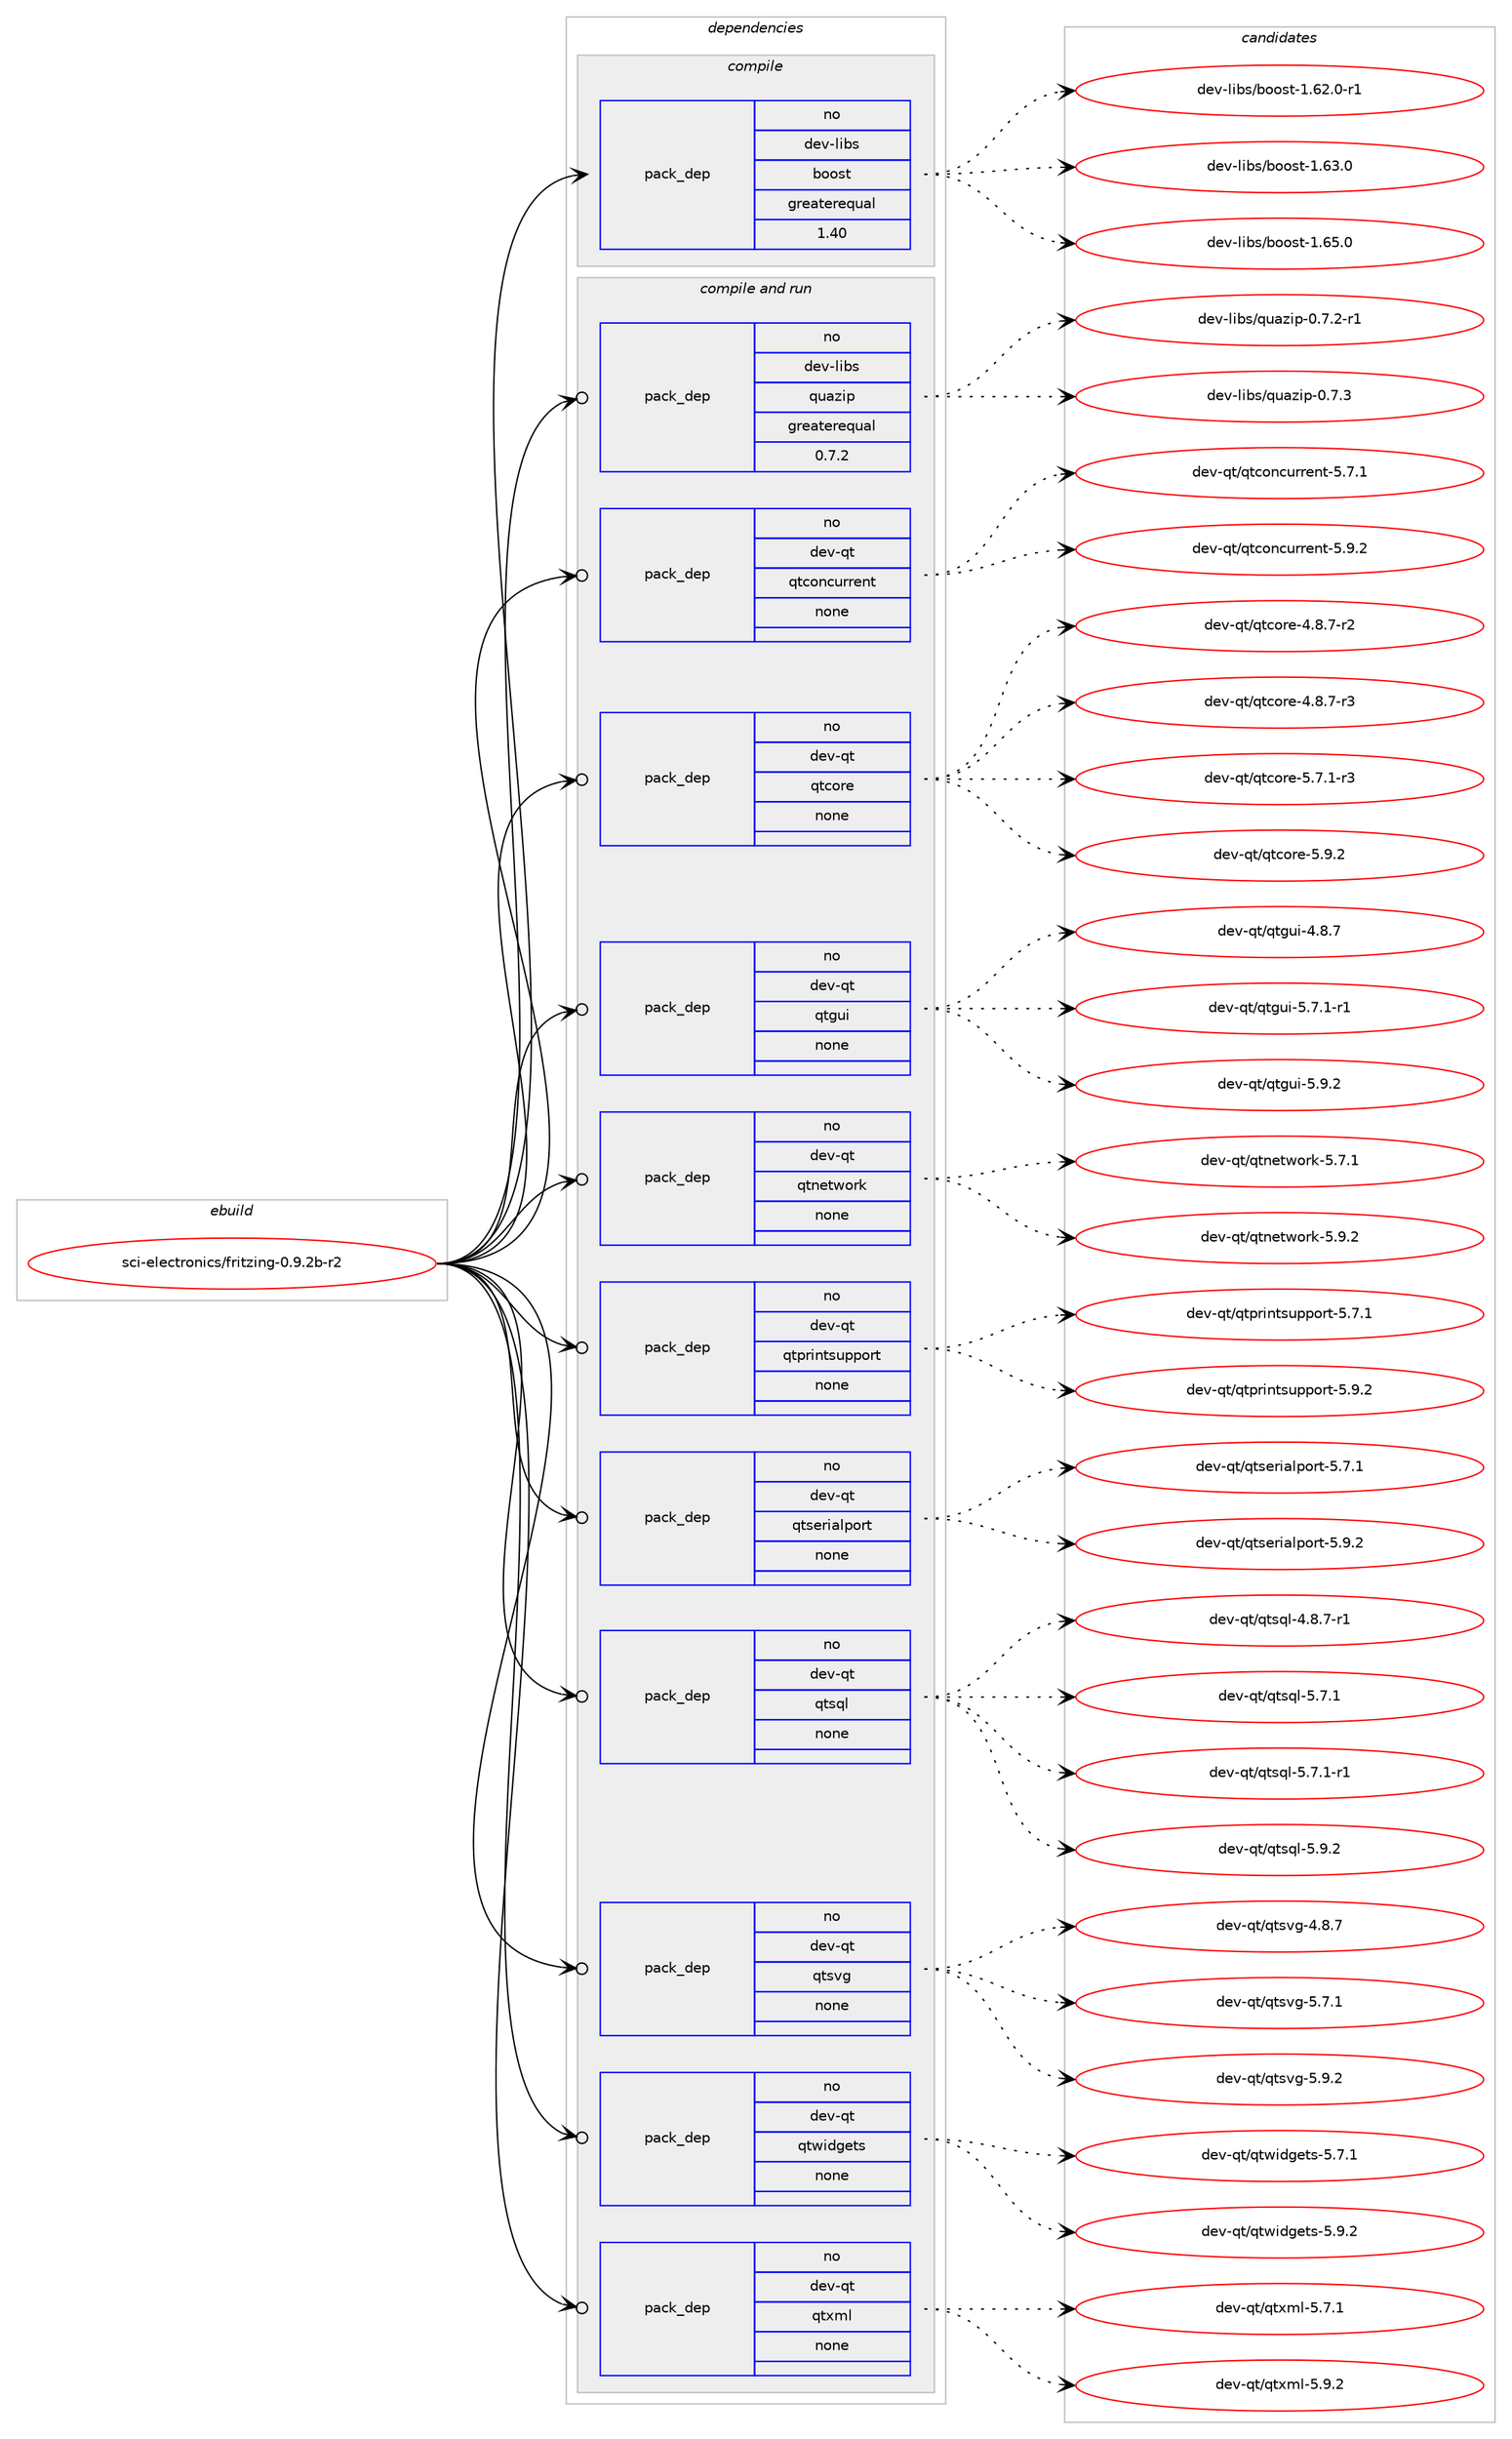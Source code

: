 digraph prolog {

# *************
# Graph options
# *************

newrank=true;
concentrate=true;
compound=true;
graph [rankdir=LR,fontname=Helvetica,fontsize=10,ranksep=1.5];#, ranksep=2.5, nodesep=0.2];
edge  [arrowhead=vee];
node  [fontname=Helvetica,fontsize=10];

# **********
# The ebuild
# **********

subgraph cluster_leftcol {
color=gray;
rank=same;
label=<<i>ebuild</i>>;
id [label="sci-electronics/fritzing-0.9.2b-r2", color=red, width=4, href="../sci-electronics/fritzing-0.9.2b-r2.svg"];
}

# ****************
# The dependencies
# ****************

subgraph cluster_midcol {
color=gray;
label=<<i>dependencies</i>>;
subgraph cluster_compile {
fillcolor="#eeeeee";
style=filled;
label=<<i>compile</i>>;
subgraph pack329947 {
dependency447488 [label=<<TABLE BORDER="0" CELLBORDER="1" CELLSPACING="0" CELLPADDING="4" WIDTH="220"><TR><TD ROWSPAN="6" CELLPADDING="30">pack_dep</TD></TR><TR><TD WIDTH="110">no</TD></TR><TR><TD>dev-libs</TD></TR><TR><TD>boost</TD></TR><TR><TD>greaterequal</TD></TR><TR><TD>1.40</TD></TR></TABLE>>, shape=none, color=blue];
}
id:e -> dependency447488:w [weight=20,style="solid",arrowhead="vee"];
}
subgraph cluster_compileandrun {
fillcolor="#eeeeee";
style=filled;
label=<<i>compile and run</i>>;
subgraph pack329948 {
dependency447489 [label=<<TABLE BORDER="0" CELLBORDER="1" CELLSPACING="0" CELLPADDING="4" WIDTH="220"><TR><TD ROWSPAN="6" CELLPADDING="30">pack_dep</TD></TR><TR><TD WIDTH="110">no</TD></TR><TR><TD>dev-libs</TD></TR><TR><TD>quazip</TD></TR><TR><TD>greaterequal</TD></TR><TR><TD>0.7.2</TD></TR></TABLE>>, shape=none, color=blue];
}
id:e -> dependency447489:w [weight=20,style="solid",arrowhead="odotvee"];
subgraph pack329949 {
dependency447490 [label=<<TABLE BORDER="0" CELLBORDER="1" CELLSPACING="0" CELLPADDING="4" WIDTH="220"><TR><TD ROWSPAN="6" CELLPADDING="30">pack_dep</TD></TR><TR><TD WIDTH="110">no</TD></TR><TR><TD>dev-qt</TD></TR><TR><TD>qtconcurrent</TD></TR><TR><TD>none</TD></TR><TR><TD></TD></TR></TABLE>>, shape=none, color=blue];
}
id:e -> dependency447490:w [weight=20,style="solid",arrowhead="odotvee"];
subgraph pack329950 {
dependency447491 [label=<<TABLE BORDER="0" CELLBORDER="1" CELLSPACING="0" CELLPADDING="4" WIDTH="220"><TR><TD ROWSPAN="6" CELLPADDING="30">pack_dep</TD></TR><TR><TD WIDTH="110">no</TD></TR><TR><TD>dev-qt</TD></TR><TR><TD>qtcore</TD></TR><TR><TD>none</TD></TR><TR><TD></TD></TR></TABLE>>, shape=none, color=blue];
}
id:e -> dependency447491:w [weight=20,style="solid",arrowhead="odotvee"];
subgraph pack329951 {
dependency447492 [label=<<TABLE BORDER="0" CELLBORDER="1" CELLSPACING="0" CELLPADDING="4" WIDTH="220"><TR><TD ROWSPAN="6" CELLPADDING="30">pack_dep</TD></TR><TR><TD WIDTH="110">no</TD></TR><TR><TD>dev-qt</TD></TR><TR><TD>qtgui</TD></TR><TR><TD>none</TD></TR><TR><TD></TD></TR></TABLE>>, shape=none, color=blue];
}
id:e -> dependency447492:w [weight=20,style="solid",arrowhead="odotvee"];
subgraph pack329952 {
dependency447493 [label=<<TABLE BORDER="0" CELLBORDER="1" CELLSPACING="0" CELLPADDING="4" WIDTH="220"><TR><TD ROWSPAN="6" CELLPADDING="30">pack_dep</TD></TR><TR><TD WIDTH="110">no</TD></TR><TR><TD>dev-qt</TD></TR><TR><TD>qtnetwork</TD></TR><TR><TD>none</TD></TR><TR><TD></TD></TR></TABLE>>, shape=none, color=blue];
}
id:e -> dependency447493:w [weight=20,style="solid",arrowhead="odotvee"];
subgraph pack329953 {
dependency447494 [label=<<TABLE BORDER="0" CELLBORDER="1" CELLSPACING="0" CELLPADDING="4" WIDTH="220"><TR><TD ROWSPAN="6" CELLPADDING="30">pack_dep</TD></TR><TR><TD WIDTH="110">no</TD></TR><TR><TD>dev-qt</TD></TR><TR><TD>qtprintsupport</TD></TR><TR><TD>none</TD></TR><TR><TD></TD></TR></TABLE>>, shape=none, color=blue];
}
id:e -> dependency447494:w [weight=20,style="solid",arrowhead="odotvee"];
subgraph pack329954 {
dependency447495 [label=<<TABLE BORDER="0" CELLBORDER="1" CELLSPACING="0" CELLPADDING="4" WIDTH="220"><TR><TD ROWSPAN="6" CELLPADDING="30">pack_dep</TD></TR><TR><TD WIDTH="110">no</TD></TR><TR><TD>dev-qt</TD></TR><TR><TD>qtserialport</TD></TR><TR><TD>none</TD></TR><TR><TD></TD></TR></TABLE>>, shape=none, color=blue];
}
id:e -> dependency447495:w [weight=20,style="solid",arrowhead="odotvee"];
subgraph pack329955 {
dependency447496 [label=<<TABLE BORDER="0" CELLBORDER="1" CELLSPACING="0" CELLPADDING="4" WIDTH="220"><TR><TD ROWSPAN="6" CELLPADDING="30">pack_dep</TD></TR><TR><TD WIDTH="110">no</TD></TR><TR><TD>dev-qt</TD></TR><TR><TD>qtsql</TD></TR><TR><TD>none</TD></TR><TR><TD></TD></TR></TABLE>>, shape=none, color=blue];
}
id:e -> dependency447496:w [weight=20,style="solid",arrowhead="odotvee"];
subgraph pack329956 {
dependency447497 [label=<<TABLE BORDER="0" CELLBORDER="1" CELLSPACING="0" CELLPADDING="4" WIDTH="220"><TR><TD ROWSPAN="6" CELLPADDING="30">pack_dep</TD></TR><TR><TD WIDTH="110">no</TD></TR><TR><TD>dev-qt</TD></TR><TR><TD>qtsvg</TD></TR><TR><TD>none</TD></TR><TR><TD></TD></TR></TABLE>>, shape=none, color=blue];
}
id:e -> dependency447497:w [weight=20,style="solid",arrowhead="odotvee"];
subgraph pack329957 {
dependency447498 [label=<<TABLE BORDER="0" CELLBORDER="1" CELLSPACING="0" CELLPADDING="4" WIDTH="220"><TR><TD ROWSPAN="6" CELLPADDING="30">pack_dep</TD></TR><TR><TD WIDTH="110">no</TD></TR><TR><TD>dev-qt</TD></TR><TR><TD>qtwidgets</TD></TR><TR><TD>none</TD></TR><TR><TD></TD></TR></TABLE>>, shape=none, color=blue];
}
id:e -> dependency447498:w [weight=20,style="solid",arrowhead="odotvee"];
subgraph pack329958 {
dependency447499 [label=<<TABLE BORDER="0" CELLBORDER="1" CELLSPACING="0" CELLPADDING="4" WIDTH="220"><TR><TD ROWSPAN="6" CELLPADDING="30">pack_dep</TD></TR><TR><TD WIDTH="110">no</TD></TR><TR><TD>dev-qt</TD></TR><TR><TD>qtxml</TD></TR><TR><TD>none</TD></TR><TR><TD></TD></TR></TABLE>>, shape=none, color=blue];
}
id:e -> dependency447499:w [weight=20,style="solid",arrowhead="odotvee"];
}
subgraph cluster_run {
fillcolor="#eeeeee";
style=filled;
label=<<i>run</i>>;
}
}

# **************
# The candidates
# **************

subgraph cluster_choices {
rank=same;
color=gray;
label=<<i>candidates</i>>;

subgraph choice329947 {
color=black;
nodesep=1;
choice10010111845108105981154798111111115116454946545046484511449 [label="dev-libs/boost-1.62.0-r1", color=red, width=4,href="../dev-libs/boost-1.62.0-r1.svg"];
choice1001011184510810598115479811111111511645494654514648 [label="dev-libs/boost-1.63.0", color=red, width=4,href="../dev-libs/boost-1.63.0.svg"];
choice1001011184510810598115479811111111511645494654534648 [label="dev-libs/boost-1.65.0", color=red, width=4,href="../dev-libs/boost-1.65.0.svg"];
dependency447488:e -> choice10010111845108105981154798111111115116454946545046484511449:w [style=dotted,weight="100"];
dependency447488:e -> choice1001011184510810598115479811111111511645494654514648:w [style=dotted,weight="100"];
dependency447488:e -> choice1001011184510810598115479811111111511645494654534648:w [style=dotted,weight="100"];
}
subgraph choice329948 {
color=black;
nodesep=1;
choice100101118451081059811547113117971221051124548465546504511449 [label="dev-libs/quazip-0.7.2-r1", color=red, width=4,href="../dev-libs/quazip-0.7.2-r1.svg"];
choice10010111845108105981154711311797122105112454846554651 [label="dev-libs/quazip-0.7.3", color=red, width=4,href="../dev-libs/quazip-0.7.3.svg"];
dependency447489:e -> choice100101118451081059811547113117971221051124548465546504511449:w [style=dotted,weight="100"];
dependency447489:e -> choice10010111845108105981154711311797122105112454846554651:w [style=dotted,weight="100"];
}
subgraph choice329949 {
color=black;
nodesep=1;
choice10010111845113116471131169911111099117114114101110116455346554649 [label="dev-qt/qtconcurrent-5.7.1", color=red, width=4,href="../dev-qt/qtconcurrent-5.7.1.svg"];
choice10010111845113116471131169911111099117114114101110116455346574650 [label="dev-qt/qtconcurrent-5.9.2", color=red, width=4,href="../dev-qt/qtconcurrent-5.9.2.svg"];
dependency447490:e -> choice10010111845113116471131169911111099117114114101110116455346554649:w [style=dotted,weight="100"];
dependency447490:e -> choice10010111845113116471131169911111099117114114101110116455346574650:w [style=dotted,weight="100"];
}
subgraph choice329950 {
color=black;
nodesep=1;
choice1001011184511311647113116991111141014552465646554511450 [label="dev-qt/qtcore-4.8.7-r2", color=red, width=4,href="../dev-qt/qtcore-4.8.7-r2.svg"];
choice1001011184511311647113116991111141014552465646554511451 [label="dev-qt/qtcore-4.8.7-r3", color=red, width=4,href="../dev-qt/qtcore-4.8.7-r3.svg"];
choice1001011184511311647113116991111141014553465546494511451 [label="dev-qt/qtcore-5.7.1-r3", color=red, width=4,href="../dev-qt/qtcore-5.7.1-r3.svg"];
choice100101118451131164711311699111114101455346574650 [label="dev-qt/qtcore-5.9.2", color=red, width=4,href="../dev-qt/qtcore-5.9.2.svg"];
dependency447491:e -> choice1001011184511311647113116991111141014552465646554511450:w [style=dotted,weight="100"];
dependency447491:e -> choice1001011184511311647113116991111141014552465646554511451:w [style=dotted,weight="100"];
dependency447491:e -> choice1001011184511311647113116991111141014553465546494511451:w [style=dotted,weight="100"];
dependency447491:e -> choice100101118451131164711311699111114101455346574650:w [style=dotted,weight="100"];
}
subgraph choice329951 {
color=black;
nodesep=1;
choice1001011184511311647113116103117105455246564655 [label="dev-qt/qtgui-4.8.7", color=red, width=4,href="../dev-qt/qtgui-4.8.7.svg"];
choice10010111845113116471131161031171054553465546494511449 [label="dev-qt/qtgui-5.7.1-r1", color=red, width=4,href="../dev-qt/qtgui-5.7.1-r1.svg"];
choice1001011184511311647113116103117105455346574650 [label="dev-qt/qtgui-5.9.2", color=red, width=4,href="../dev-qt/qtgui-5.9.2.svg"];
dependency447492:e -> choice1001011184511311647113116103117105455246564655:w [style=dotted,weight="100"];
dependency447492:e -> choice10010111845113116471131161031171054553465546494511449:w [style=dotted,weight="100"];
dependency447492:e -> choice1001011184511311647113116103117105455346574650:w [style=dotted,weight="100"];
}
subgraph choice329952 {
color=black;
nodesep=1;
choice1001011184511311647113116110101116119111114107455346554649 [label="dev-qt/qtnetwork-5.7.1", color=red, width=4,href="../dev-qt/qtnetwork-5.7.1.svg"];
choice1001011184511311647113116110101116119111114107455346574650 [label="dev-qt/qtnetwork-5.9.2", color=red, width=4,href="../dev-qt/qtnetwork-5.9.2.svg"];
dependency447493:e -> choice1001011184511311647113116110101116119111114107455346554649:w [style=dotted,weight="100"];
dependency447493:e -> choice1001011184511311647113116110101116119111114107455346574650:w [style=dotted,weight="100"];
}
subgraph choice329953 {
color=black;
nodesep=1;
choice1001011184511311647113116112114105110116115117112112111114116455346554649 [label="dev-qt/qtprintsupport-5.7.1", color=red, width=4,href="../dev-qt/qtprintsupport-5.7.1.svg"];
choice1001011184511311647113116112114105110116115117112112111114116455346574650 [label="dev-qt/qtprintsupport-5.9.2", color=red, width=4,href="../dev-qt/qtprintsupport-5.9.2.svg"];
dependency447494:e -> choice1001011184511311647113116112114105110116115117112112111114116455346554649:w [style=dotted,weight="100"];
dependency447494:e -> choice1001011184511311647113116112114105110116115117112112111114116455346574650:w [style=dotted,weight="100"];
}
subgraph choice329954 {
color=black;
nodesep=1;
choice100101118451131164711311611510111410597108112111114116455346554649 [label="dev-qt/qtserialport-5.7.1", color=red, width=4,href="../dev-qt/qtserialport-5.7.1.svg"];
choice100101118451131164711311611510111410597108112111114116455346574650 [label="dev-qt/qtserialport-5.9.2", color=red, width=4,href="../dev-qt/qtserialport-5.9.2.svg"];
dependency447495:e -> choice100101118451131164711311611510111410597108112111114116455346554649:w [style=dotted,weight="100"];
dependency447495:e -> choice100101118451131164711311611510111410597108112111114116455346574650:w [style=dotted,weight="100"];
}
subgraph choice329955 {
color=black;
nodesep=1;
choice10010111845113116471131161151131084552465646554511449 [label="dev-qt/qtsql-4.8.7-r1", color=red, width=4,href="../dev-qt/qtsql-4.8.7-r1.svg"];
choice1001011184511311647113116115113108455346554649 [label="dev-qt/qtsql-5.7.1", color=red, width=4,href="../dev-qt/qtsql-5.7.1.svg"];
choice10010111845113116471131161151131084553465546494511449 [label="dev-qt/qtsql-5.7.1-r1", color=red, width=4,href="../dev-qt/qtsql-5.7.1-r1.svg"];
choice1001011184511311647113116115113108455346574650 [label="dev-qt/qtsql-5.9.2", color=red, width=4,href="../dev-qt/qtsql-5.9.2.svg"];
dependency447496:e -> choice10010111845113116471131161151131084552465646554511449:w [style=dotted,weight="100"];
dependency447496:e -> choice1001011184511311647113116115113108455346554649:w [style=dotted,weight="100"];
dependency447496:e -> choice10010111845113116471131161151131084553465546494511449:w [style=dotted,weight="100"];
dependency447496:e -> choice1001011184511311647113116115113108455346574650:w [style=dotted,weight="100"];
}
subgraph choice329956 {
color=black;
nodesep=1;
choice1001011184511311647113116115118103455246564655 [label="dev-qt/qtsvg-4.8.7", color=red, width=4,href="../dev-qt/qtsvg-4.8.7.svg"];
choice1001011184511311647113116115118103455346554649 [label="dev-qt/qtsvg-5.7.1", color=red, width=4,href="../dev-qt/qtsvg-5.7.1.svg"];
choice1001011184511311647113116115118103455346574650 [label="dev-qt/qtsvg-5.9.2", color=red, width=4,href="../dev-qt/qtsvg-5.9.2.svg"];
dependency447497:e -> choice1001011184511311647113116115118103455246564655:w [style=dotted,weight="100"];
dependency447497:e -> choice1001011184511311647113116115118103455346554649:w [style=dotted,weight="100"];
dependency447497:e -> choice1001011184511311647113116115118103455346574650:w [style=dotted,weight="100"];
}
subgraph choice329957 {
color=black;
nodesep=1;
choice1001011184511311647113116119105100103101116115455346554649 [label="dev-qt/qtwidgets-5.7.1", color=red, width=4,href="../dev-qt/qtwidgets-5.7.1.svg"];
choice1001011184511311647113116119105100103101116115455346574650 [label="dev-qt/qtwidgets-5.9.2", color=red, width=4,href="../dev-qt/qtwidgets-5.9.2.svg"];
dependency447498:e -> choice1001011184511311647113116119105100103101116115455346554649:w [style=dotted,weight="100"];
dependency447498:e -> choice1001011184511311647113116119105100103101116115455346574650:w [style=dotted,weight="100"];
}
subgraph choice329958 {
color=black;
nodesep=1;
choice1001011184511311647113116120109108455346554649 [label="dev-qt/qtxml-5.7.1", color=red, width=4,href="../dev-qt/qtxml-5.7.1.svg"];
choice1001011184511311647113116120109108455346574650 [label="dev-qt/qtxml-5.9.2", color=red, width=4,href="../dev-qt/qtxml-5.9.2.svg"];
dependency447499:e -> choice1001011184511311647113116120109108455346554649:w [style=dotted,weight="100"];
dependency447499:e -> choice1001011184511311647113116120109108455346574650:w [style=dotted,weight="100"];
}
}

}
